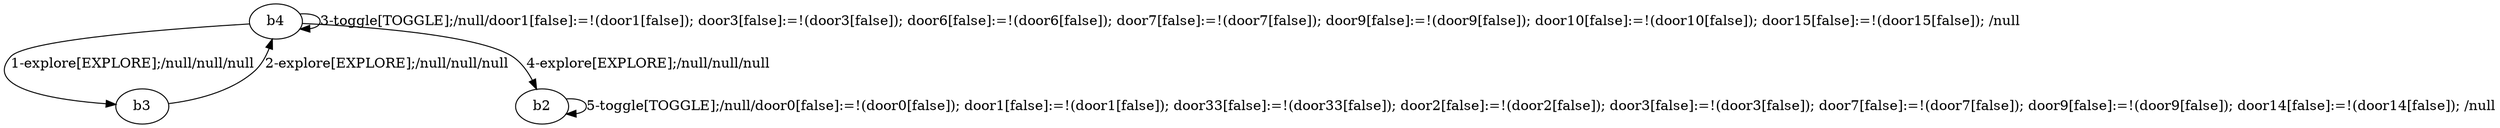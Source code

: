 # Total number of goals covered by this test: 3
# b2 --> b2
# b4 --> b4
# b3 --> b4

digraph g {
"b4" -> "b3" [label = "1-explore[EXPLORE];/null/null/null"];
"b3" -> "b4" [label = "2-explore[EXPLORE];/null/null/null"];
"b4" -> "b4" [label = "3-toggle[TOGGLE];/null/door1[false]:=!(door1[false]); door3[false]:=!(door3[false]); door6[false]:=!(door6[false]); door7[false]:=!(door7[false]); door9[false]:=!(door9[false]); door10[false]:=!(door10[false]); door15[false]:=!(door15[false]); /null"];
"b4" -> "b2" [label = "4-explore[EXPLORE];/null/null/null"];
"b2" -> "b2" [label = "5-toggle[TOGGLE];/null/door0[false]:=!(door0[false]); door1[false]:=!(door1[false]); door33[false]:=!(door33[false]); door2[false]:=!(door2[false]); door3[false]:=!(door3[false]); door7[false]:=!(door7[false]); door9[false]:=!(door9[false]); door14[false]:=!(door14[false]); /null"];
}